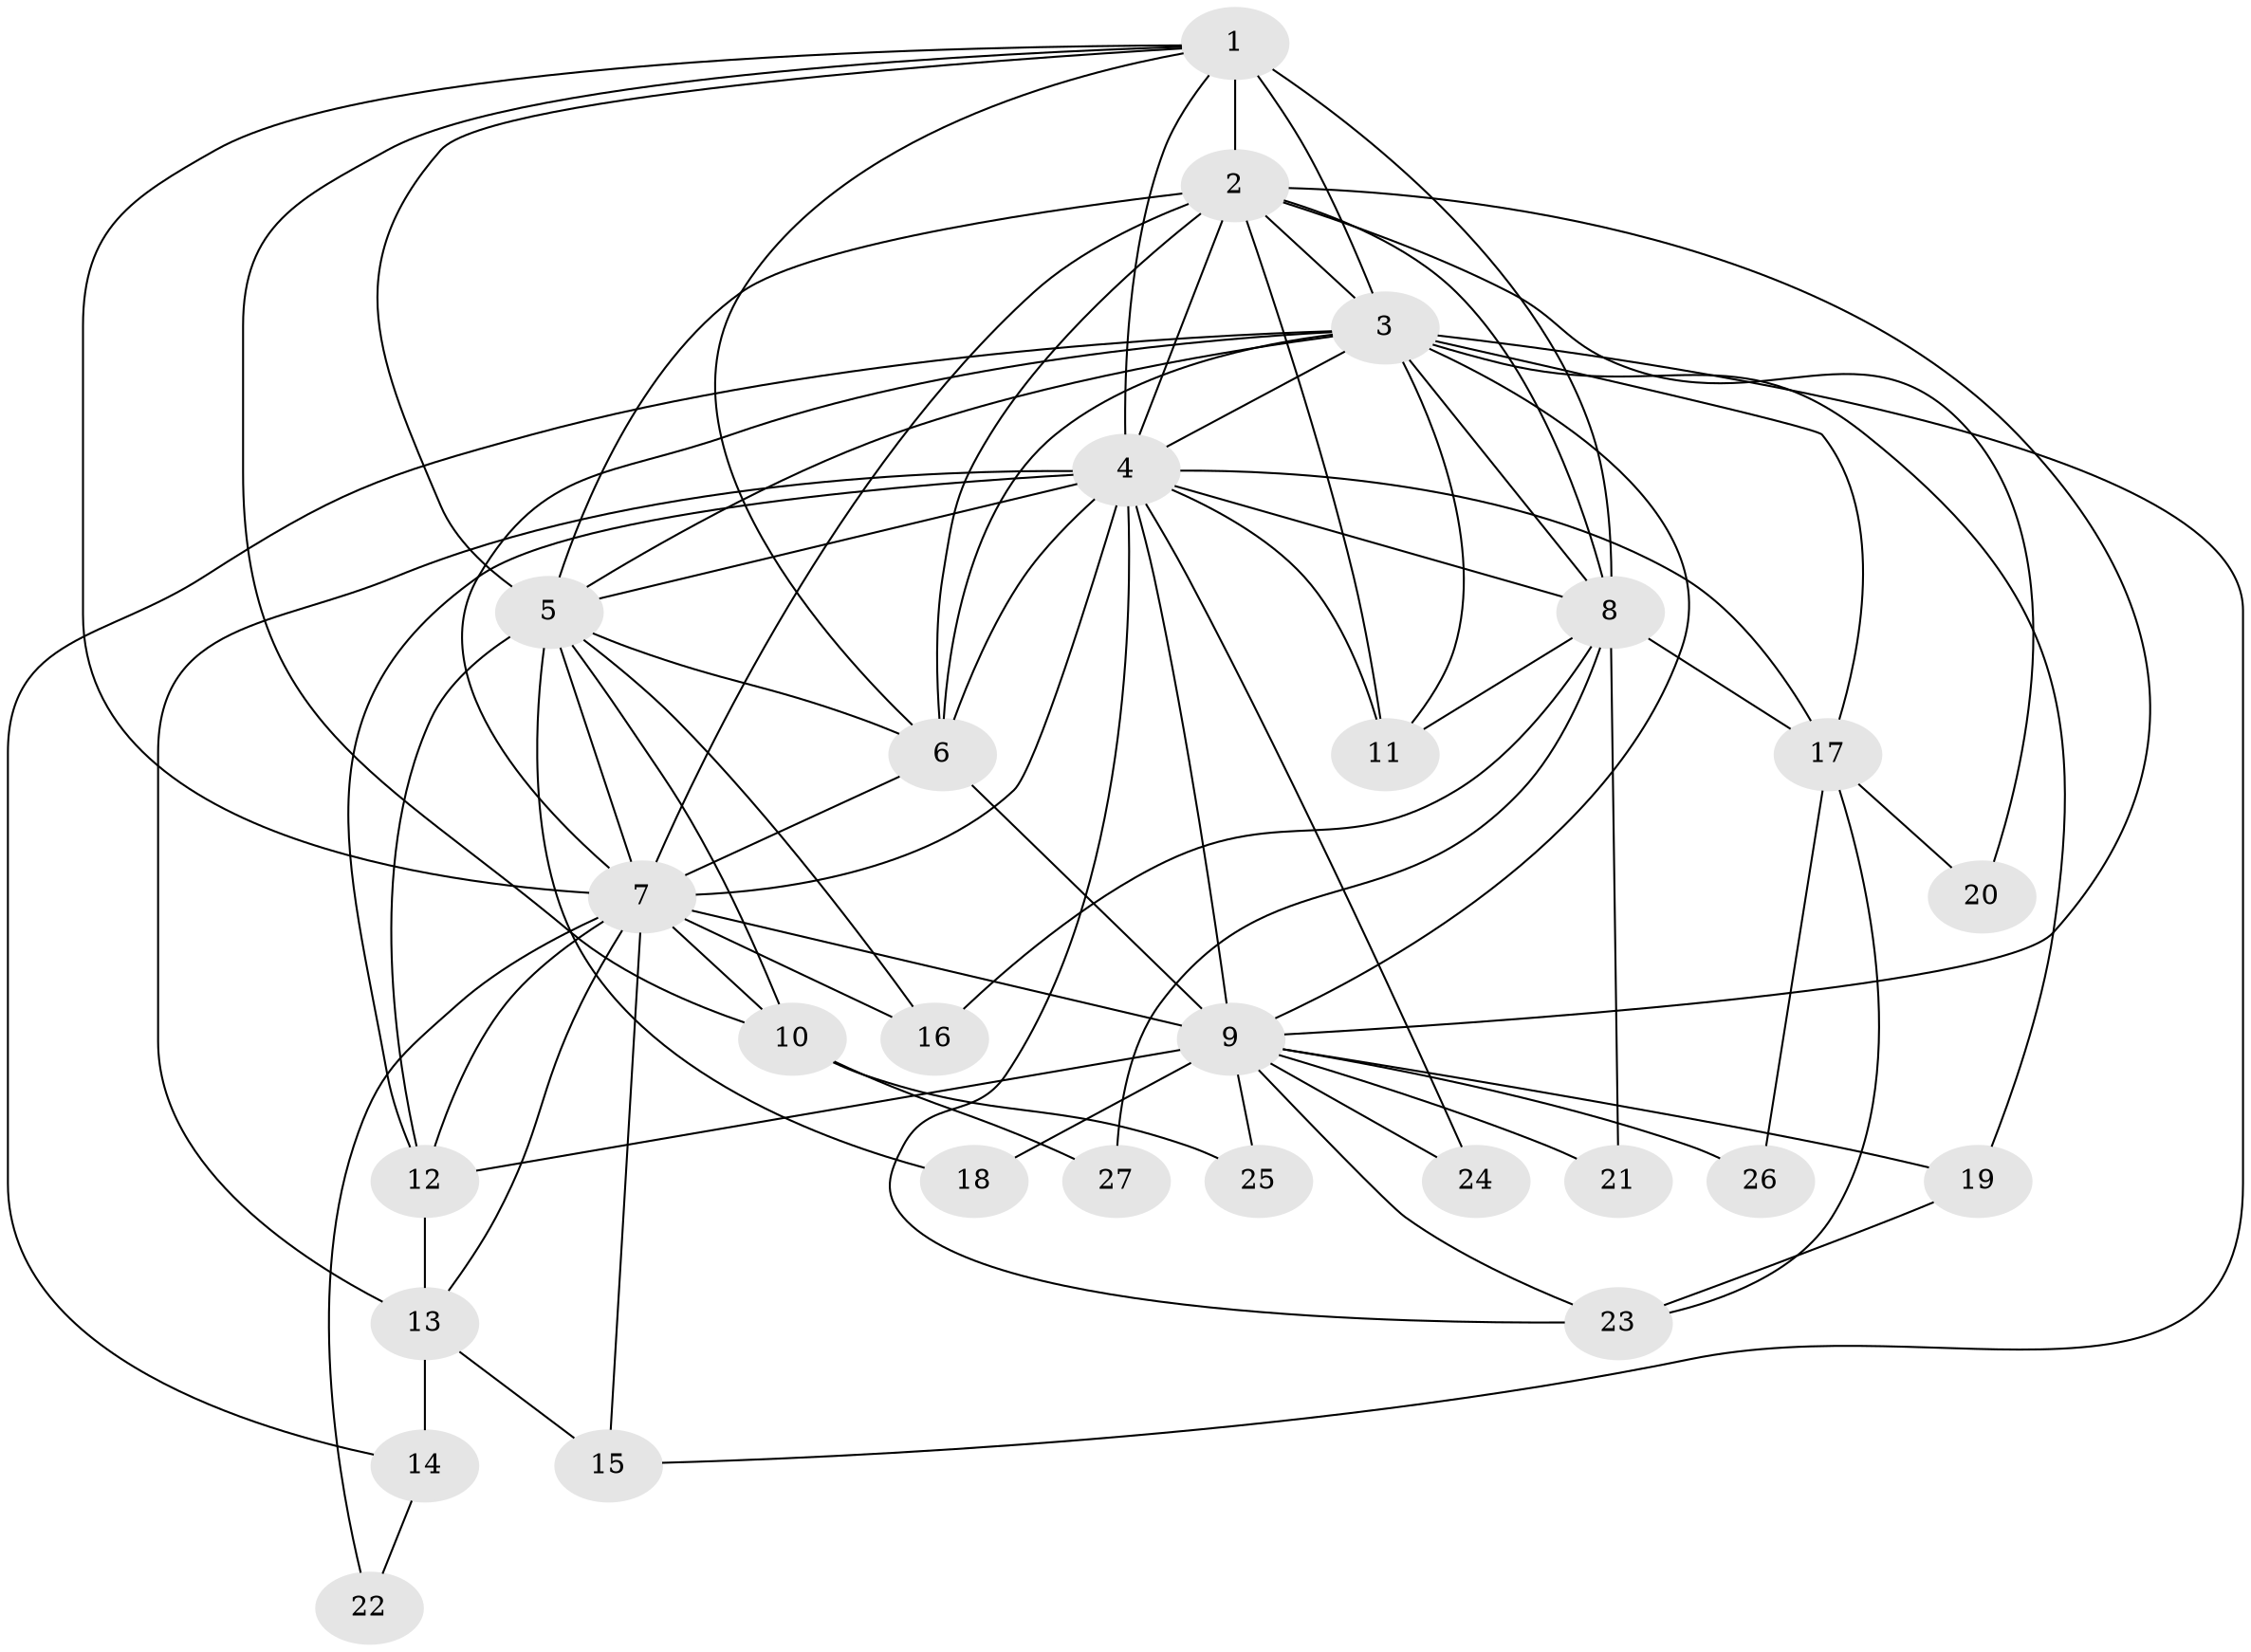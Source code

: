 // original degree distribution, {12: 0.014925373134328358, 16: 0.014925373134328358, 19: 0.029850746268656716, 15: 0.014925373134328358, 14: 0.014925373134328358, 13: 0.014925373134328358, 21: 0.014925373134328358, 17: 0.014925373134328358, 18: 0.014925373134328358, 6: 0.04477611940298507, 3: 0.1044776119402985, 4: 0.08955223880597014, 2: 0.5671641791044776, 5: 0.04477611940298507}
// Generated by graph-tools (version 1.1) at 2025/49/03/04/25 22:49:57]
// undirected, 27 vertices, 77 edges
graph export_dot {
  node [color=gray90,style=filled];
  1;
  2;
  3;
  4;
  5;
  6;
  7;
  8;
  9;
  10;
  11;
  12;
  13;
  14;
  15;
  16;
  17;
  18;
  19;
  20;
  21;
  22;
  23;
  24;
  25;
  26;
  27;
  1 -- 2 [weight=4.0];
  1 -- 3 [weight=2.0];
  1 -- 4 [weight=4.0];
  1 -- 5 [weight=2.0];
  1 -- 6 [weight=2.0];
  1 -- 7 [weight=2.0];
  1 -- 8 [weight=8.0];
  1 -- 10 [weight=2.0];
  2 -- 3 [weight=2.0];
  2 -- 4 [weight=4.0];
  2 -- 5 [weight=2.0];
  2 -- 6 [weight=2.0];
  2 -- 7 [weight=2.0];
  2 -- 8 [weight=1.0];
  2 -- 9 [weight=3.0];
  2 -- 11 [weight=4.0];
  2 -- 20 [weight=1.0];
  3 -- 4 [weight=3.0];
  3 -- 5 [weight=1.0];
  3 -- 6 [weight=1.0];
  3 -- 7 [weight=1.0];
  3 -- 8 [weight=2.0];
  3 -- 9 [weight=1.0];
  3 -- 11 [weight=1.0];
  3 -- 14 [weight=1.0];
  3 -- 15 [weight=2.0];
  3 -- 17 [weight=1.0];
  3 -- 19 [weight=1.0];
  4 -- 5 [weight=3.0];
  4 -- 6 [weight=3.0];
  4 -- 7 [weight=3.0];
  4 -- 8 [weight=1.0];
  4 -- 9 [weight=1.0];
  4 -- 11 [weight=1.0];
  4 -- 12 [weight=1.0];
  4 -- 13 [weight=3.0];
  4 -- 17 [weight=1.0];
  4 -- 23 [weight=1.0];
  4 -- 24 [weight=1.0];
  5 -- 6 [weight=1.0];
  5 -- 7 [weight=1.0];
  5 -- 10 [weight=1.0];
  5 -- 12 [weight=1.0];
  5 -- 16 [weight=1.0];
  5 -- 18 [weight=1.0];
  6 -- 7 [weight=1.0];
  6 -- 9 [weight=10.0];
  7 -- 9 [weight=1.0];
  7 -- 10 [weight=1.0];
  7 -- 12 [weight=1.0];
  7 -- 13 [weight=1.0];
  7 -- 15 [weight=1.0];
  7 -- 16 [weight=1.0];
  7 -- 22 [weight=1.0];
  8 -- 11 [weight=2.0];
  8 -- 16 [weight=2.0];
  8 -- 17 [weight=2.0];
  8 -- 21 [weight=1.0];
  8 -- 27 [weight=1.0];
  9 -- 12 [weight=1.0];
  9 -- 18 [weight=2.0];
  9 -- 19 [weight=1.0];
  9 -- 21 [weight=1.0];
  9 -- 23 [weight=1.0];
  9 -- 24 [weight=1.0];
  9 -- 25 [weight=1.0];
  9 -- 26 [weight=1.0];
  10 -- 25 [weight=1.0];
  10 -- 27 [weight=1.0];
  12 -- 13 [weight=1.0];
  13 -- 14 [weight=1.0];
  13 -- 15 [weight=2.0];
  14 -- 22 [weight=1.0];
  17 -- 20 [weight=1.0];
  17 -- 23 [weight=1.0];
  17 -- 26 [weight=1.0];
  19 -- 23 [weight=1.0];
}
